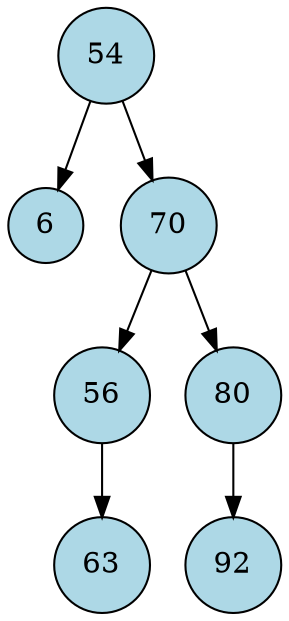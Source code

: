 digraph ArvoreBinaria {
node [shape=circle, style=filled, color=black, fillcolor="#Add8e6"];
edge [color=black];54 -> 6;54 -> 70;70 -> 56;70 -> 80;56 -> 63;80 -> 92;
}